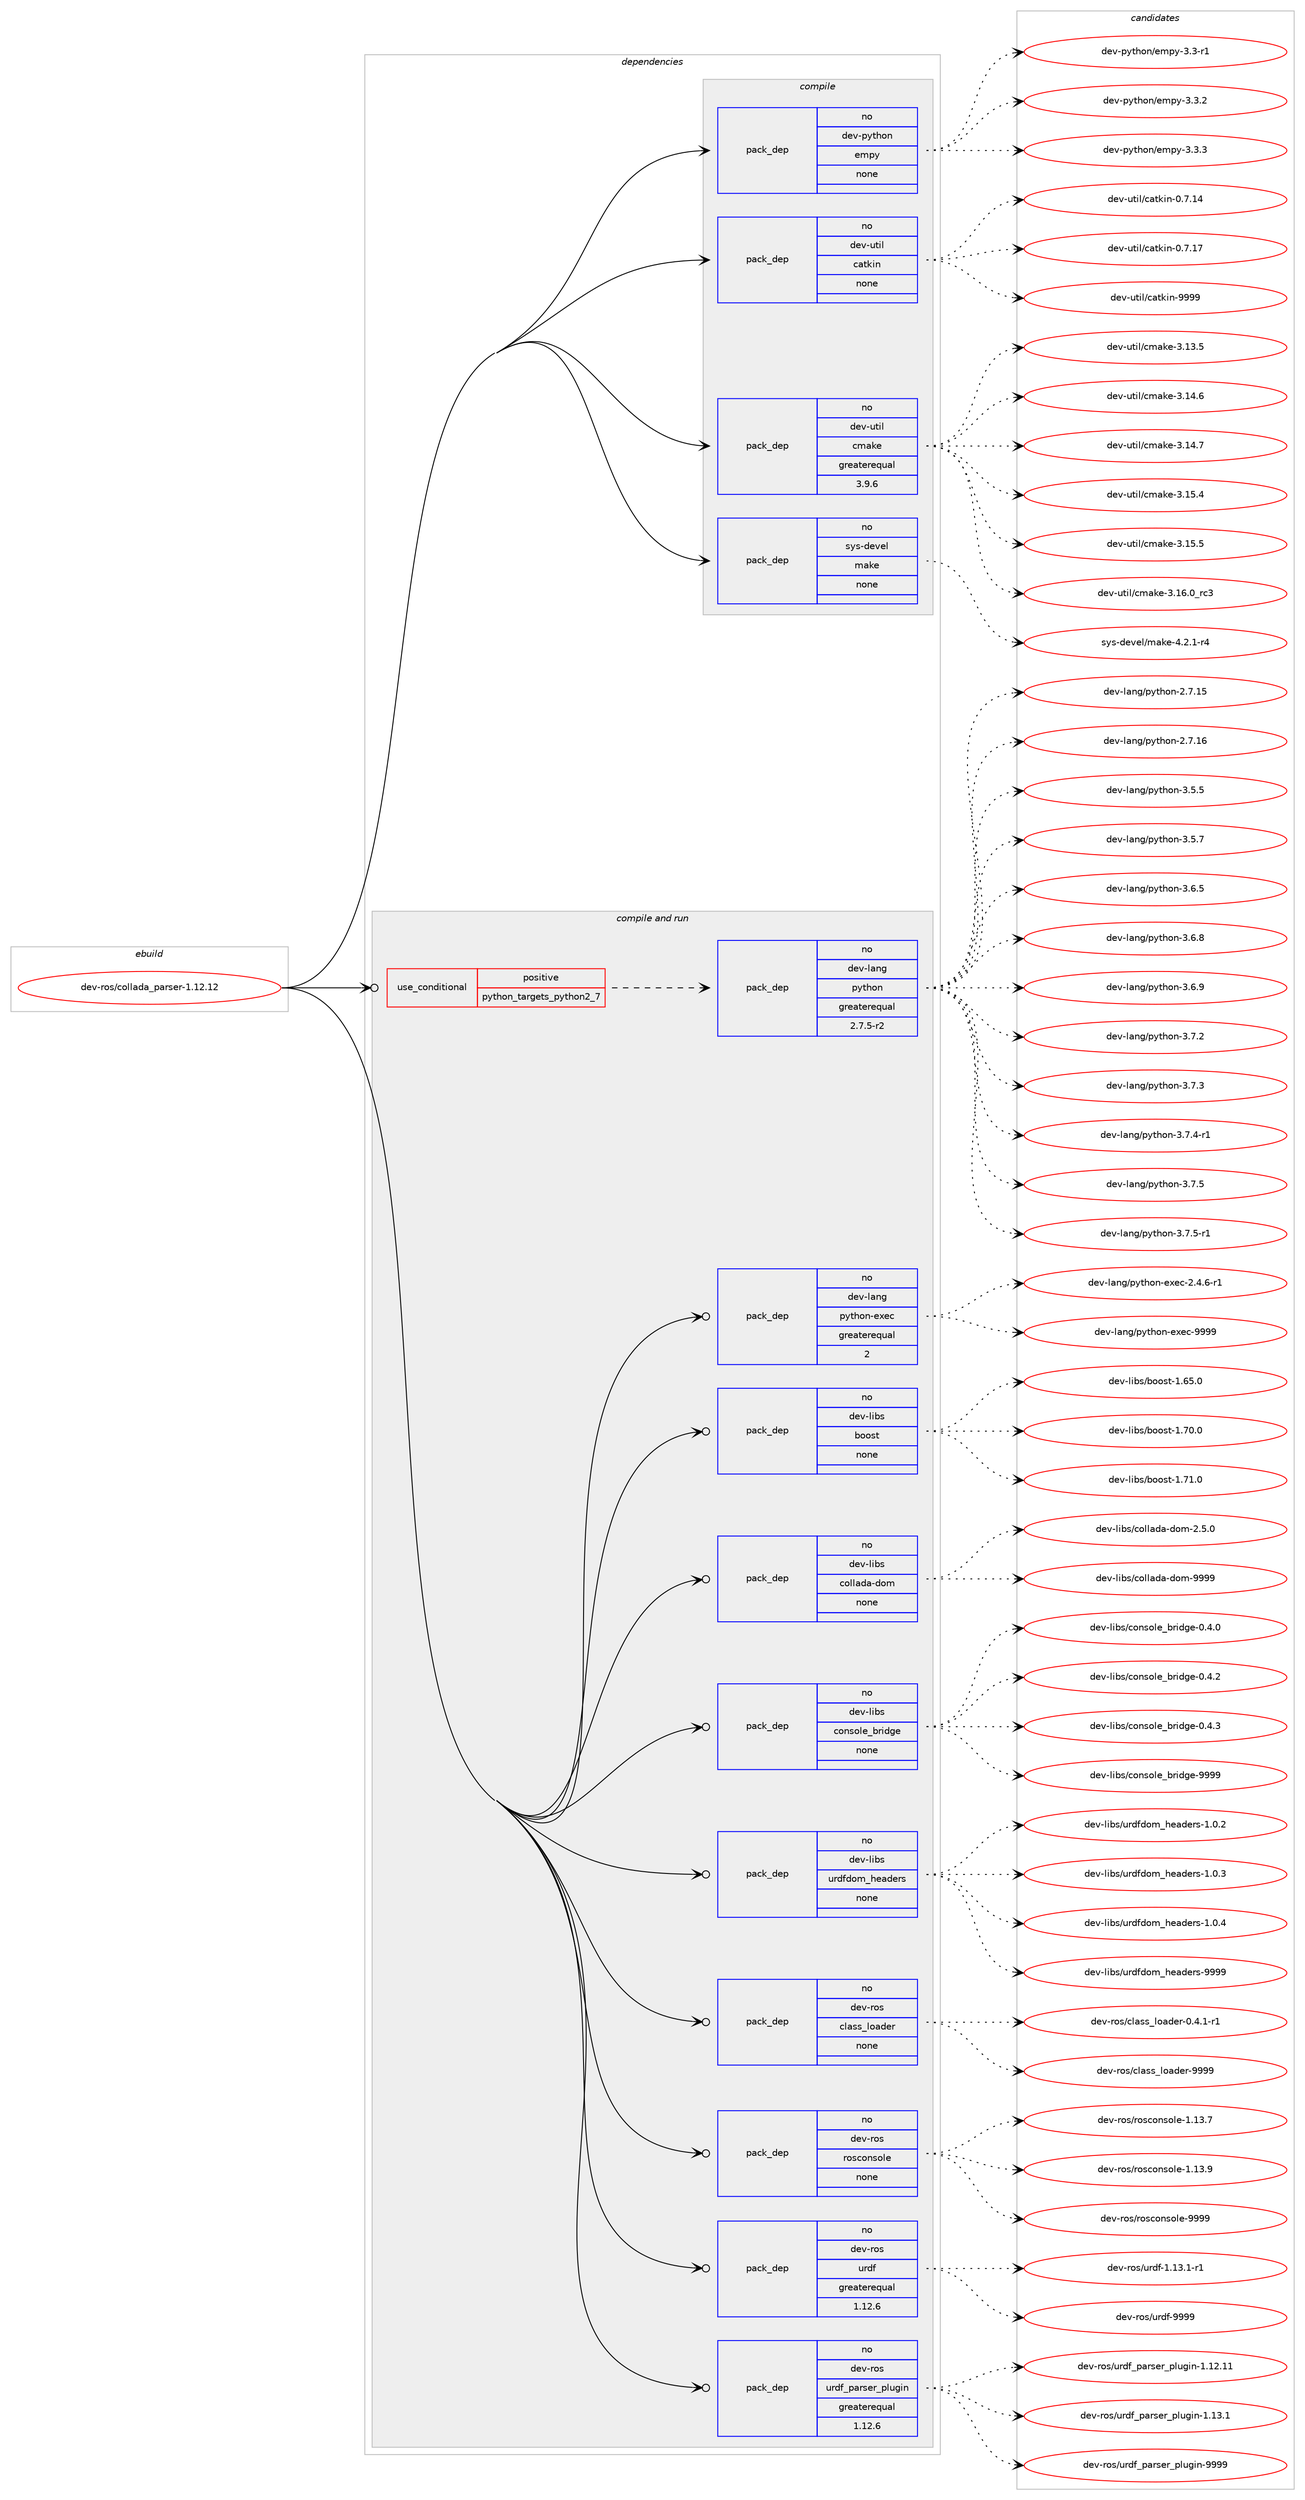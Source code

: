 digraph prolog {

# *************
# Graph options
# *************

newrank=true;
concentrate=true;
compound=true;
graph [rankdir=LR,fontname=Helvetica,fontsize=10,ranksep=1.5];#, ranksep=2.5, nodesep=0.2];
edge  [arrowhead=vee];
node  [fontname=Helvetica,fontsize=10];

# **********
# The ebuild
# **********

subgraph cluster_leftcol {
color=gray;
rank=same;
label=<<i>ebuild</i>>;
id [label="dev-ros/collada_parser-1.12.12", color=red, width=4, href="../dev-ros/collada_parser-1.12.12.svg"];
}

# ****************
# The dependencies
# ****************

subgraph cluster_midcol {
color=gray;
label=<<i>dependencies</i>>;
subgraph cluster_compile {
fillcolor="#eeeeee";
style=filled;
label=<<i>compile</i>>;
subgraph pack484892 {
dependency649669 [label=<<TABLE BORDER="0" CELLBORDER="1" CELLSPACING="0" CELLPADDING="4" WIDTH="220"><TR><TD ROWSPAN="6" CELLPADDING="30">pack_dep</TD></TR><TR><TD WIDTH="110">no</TD></TR><TR><TD>dev-python</TD></TR><TR><TD>empy</TD></TR><TR><TD>none</TD></TR><TR><TD></TD></TR></TABLE>>, shape=none, color=blue];
}
id:e -> dependency649669:w [weight=20,style="solid",arrowhead="vee"];
subgraph pack484893 {
dependency649670 [label=<<TABLE BORDER="0" CELLBORDER="1" CELLSPACING="0" CELLPADDING="4" WIDTH="220"><TR><TD ROWSPAN="6" CELLPADDING="30">pack_dep</TD></TR><TR><TD WIDTH="110">no</TD></TR><TR><TD>dev-util</TD></TR><TR><TD>catkin</TD></TR><TR><TD>none</TD></TR><TR><TD></TD></TR></TABLE>>, shape=none, color=blue];
}
id:e -> dependency649670:w [weight=20,style="solid",arrowhead="vee"];
subgraph pack484894 {
dependency649671 [label=<<TABLE BORDER="0" CELLBORDER="1" CELLSPACING="0" CELLPADDING="4" WIDTH="220"><TR><TD ROWSPAN="6" CELLPADDING="30">pack_dep</TD></TR><TR><TD WIDTH="110">no</TD></TR><TR><TD>dev-util</TD></TR><TR><TD>cmake</TD></TR><TR><TD>greaterequal</TD></TR><TR><TD>3.9.6</TD></TR></TABLE>>, shape=none, color=blue];
}
id:e -> dependency649671:w [weight=20,style="solid",arrowhead="vee"];
subgraph pack484895 {
dependency649672 [label=<<TABLE BORDER="0" CELLBORDER="1" CELLSPACING="0" CELLPADDING="4" WIDTH="220"><TR><TD ROWSPAN="6" CELLPADDING="30">pack_dep</TD></TR><TR><TD WIDTH="110">no</TD></TR><TR><TD>sys-devel</TD></TR><TR><TD>make</TD></TR><TR><TD>none</TD></TR><TR><TD></TD></TR></TABLE>>, shape=none, color=blue];
}
id:e -> dependency649672:w [weight=20,style="solid",arrowhead="vee"];
}
subgraph cluster_compileandrun {
fillcolor="#eeeeee";
style=filled;
label=<<i>compile and run</i>>;
subgraph cond152871 {
dependency649673 [label=<<TABLE BORDER="0" CELLBORDER="1" CELLSPACING="0" CELLPADDING="4"><TR><TD ROWSPAN="3" CELLPADDING="10">use_conditional</TD></TR><TR><TD>positive</TD></TR><TR><TD>python_targets_python2_7</TD></TR></TABLE>>, shape=none, color=red];
subgraph pack484896 {
dependency649674 [label=<<TABLE BORDER="0" CELLBORDER="1" CELLSPACING="0" CELLPADDING="4" WIDTH="220"><TR><TD ROWSPAN="6" CELLPADDING="30">pack_dep</TD></TR><TR><TD WIDTH="110">no</TD></TR><TR><TD>dev-lang</TD></TR><TR><TD>python</TD></TR><TR><TD>greaterequal</TD></TR><TR><TD>2.7.5-r2</TD></TR></TABLE>>, shape=none, color=blue];
}
dependency649673:e -> dependency649674:w [weight=20,style="dashed",arrowhead="vee"];
}
id:e -> dependency649673:w [weight=20,style="solid",arrowhead="odotvee"];
subgraph pack484897 {
dependency649675 [label=<<TABLE BORDER="0" CELLBORDER="1" CELLSPACING="0" CELLPADDING="4" WIDTH="220"><TR><TD ROWSPAN="6" CELLPADDING="30">pack_dep</TD></TR><TR><TD WIDTH="110">no</TD></TR><TR><TD>dev-lang</TD></TR><TR><TD>python-exec</TD></TR><TR><TD>greaterequal</TD></TR><TR><TD>2</TD></TR></TABLE>>, shape=none, color=blue];
}
id:e -> dependency649675:w [weight=20,style="solid",arrowhead="odotvee"];
subgraph pack484898 {
dependency649676 [label=<<TABLE BORDER="0" CELLBORDER="1" CELLSPACING="0" CELLPADDING="4" WIDTH="220"><TR><TD ROWSPAN="6" CELLPADDING="30">pack_dep</TD></TR><TR><TD WIDTH="110">no</TD></TR><TR><TD>dev-libs</TD></TR><TR><TD>boost</TD></TR><TR><TD>none</TD></TR><TR><TD></TD></TR></TABLE>>, shape=none, color=blue];
}
id:e -> dependency649676:w [weight=20,style="solid",arrowhead="odotvee"];
subgraph pack484899 {
dependency649677 [label=<<TABLE BORDER="0" CELLBORDER="1" CELLSPACING="0" CELLPADDING="4" WIDTH="220"><TR><TD ROWSPAN="6" CELLPADDING="30">pack_dep</TD></TR><TR><TD WIDTH="110">no</TD></TR><TR><TD>dev-libs</TD></TR><TR><TD>collada-dom</TD></TR><TR><TD>none</TD></TR><TR><TD></TD></TR></TABLE>>, shape=none, color=blue];
}
id:e -> dependency649677:w [weight=20,style="solid",arrowhead="odotvee"];
subgraph pack484900 {
dependency649678 [label=<<TABLE BORDER="0" CELLBORDER="1" CELLSPACING="0" CELLPADDING="4" WIDTH="220"><TR><TD ROWSPAN="6" CELLPADDING="30">pack_dep</TD></TR><TR><TD WIDTH="110">no</TD></TR><TR><TD>dev-libs</TD></TR><TR><TD>console_bridge</TD></TR><TR><TD>none</TD></TR><TR><TD></TD></TR></TABLE>>, shape=none, color=blue];
}
id:e -> dependency649678:w [weight=20,style="solid",arrowhead="odotvee"];
subgraph pack484901 {
dependency649679 [label=<<TABLE BORDER="0" CELLBORDER="1" CELLSPACING="0" CELLPADDING="4" WIDTH="220"><TR><TD ROWSPAN="6" CELLPADDING="30">pack_dep</TD></TR><TR><TD WIDTH="110">no</TD></TR><TR><TD>dev-libs</TD></TR><TR><TD>urdfdom_headers</TD></TR><TR><TD>none</TD></TR><TR><TD></TD></TR></TABLE>>, shape=none, color=blue];
}
id:e -> dependency649679:w [weight=20,style="solid",arrowhead="odotvee"];
subgraph pack484902 {
dependency649680 [label=<<TABLE BORDER="0" CELLBORDER="1" CELLSPACING="0" CELLPADDING="4" WIDTH="220"><TR><TD ROWSPAN="6" CELLPADDING="30">pack_dep</TD></TR><TR><TD WIDTH="110">no</TD></TR><TR><TD>dev-ros</TD></TR><TR><TD>class_loader</TD></TR><TR><TD>none</TD></TR><TR><TD></TD></TR></TABLE>>, shape=none, color=blue];
}
id:e -> dependency649680:w [weight=20,style="solid",arrowhead="odotvee"];
subgraph pack484903 {
dependency649681 [label=<<TABLE BORDER="0" CELLBORDER="1" CELLSPACING="0" CELLPADDING="4" WIDTH="220"><TR><TD ROWSPAN="6" CELLPADDING="30">pack_dep</TD></TR><TR><TD WIDTH="110">no</TD></TR><TR><TD>dev-ros</TD></TR><TR><TD>rosconsole</TD></TR><TR><TD>none</TD></TR><TR><TD></TD></TR></TABLE>>, shape=none, color=blue];
}
id:e -> dependency649681:w [weight=20,style="solid",arrowhead="odotvee"];
subgraph pack484904 {
dependency649682 [label=<<TABLE BORDER="0" CELLBORDER="1" CELLSPACING="0" CELLPADDING="4" WIDTH="220"><TR><TD ROWSPAN="6" CELLPADDING="30">pack_dep</TD></TR><TR><TD WIDTH="110">no</TD></TR><TR><TD>dev-ros</TD></TR><TR><TD>urdf</TD></TR><TR><TD>greaterequal</TD></TR><TR><TD>1.12.6</TD></TR></TABLE>>, shape=none, color=blue];
}
id:e -> dependency649682:w [weight=20,style="solid",arrowhead="odotvee"];
subgraph pack484905 {
dependency649683 [label=<<TABLE BORDER="0" CELLBORDER="1" CELLSPACING="0" CELLPADDING="4" WIDTH="220"><TR><TD ROWSPAN="6" CELLPADDING="30">pack_dep</TD></TR><TR><TD WIDTH="110">no</TD></TR><TR><TD>dev-ros</TD></TR><TR><TD>urdf_parser_plugin</TD></TR><TR><TD>greaterequal</TD></TR><TR><TD>1.12.6</TD></TR></TABLE>>, shape=none, color=blue];
}
id:e -> dependency649683:w [weight=20,style="solid",arrowhead="odotvee"];
}
subgraph cluster_run {
fillcolor="#eeeeee";
style=filled;
label=<<i>run</i>>;
}
}

# **************
# The candidates
# **************

subgraph cluster_choices {
rank=same;
color=gray;
label=<<i>candidates</i>>;

subgraph choice484892 {
color=black;
nodesep=1;
choice1001011184511212111610411111047101109112121455146514511449 [label="dev-python/empy-3.3-r1", color=red, width=4,href="../dev-python/empy-3.3-r1.svg"];
choice1001011184511212111610411111047101109112121455146514650 [label="dev-python/empy-3.3.2", color=red, width=4,href="../dev-python/empy-3.3.2.svg"];
choice1001011184511212111610411111047101109112121455146514651 [label="dev-python/empy-3.3.3", color=red, width=4,href="../dev-python/empy-3.3.3.svg"];
dependency649669:e -> choice1001011184511212111610411111047101109112121455146514511449:w [style=dotted,weight="100"];
dependency649669:e -> choice1001011184511212111610411111047101109112121455146514650:w [style=dotted,weight="100"];
dependency649669:e -> choice1001011184511212111610411111047101109112121455146514651:w [style=dotted,weight="100"];
}
subgraph choice484893 {
color=black;
nodesep=1;
choice1001011184511711610510847999711610710511045484655464952 [label="dev-util/catkin-0.7.14", color=red, width=4,href="../dev-util/catkin-0.7.14.svg"];
choice1001011184511711610510847999711610710511045484655464955 [label="dev-util/catkin-0.7.17", color=red, width=4,href="../dev-util/catkin-0.7.17.svg"];
choice100101118451171161051084799971161071051104557575757 [label="dev-util/catkin-9999", color=red, width=4,href="../dev-util/catkin-9999.svg"];
dependency649670:e -> choice1001011184511711610510847999711610710511045484655464952:w [style=dotted,weight="100"];
dependency649670:e -> choice1001011184511711610510847999711610710511045484655464955:w [style=dotted,weight="100"];
dependency649670:e -> choice100101118451171161051084799971161071051104557575757:w [style=dotted,weight="100"];
}
subgraph choice484894 {
color=black;
nodesep=1;
choice1001011184511711610510847991099710710145514649514653 [label="dev-util/cmake-3.13.5", color=red, width=4,href="../dev-util/cmake-3.13.5.svg"];
choice1001011184511711610510847991099710710145514649524654 [label="dev-util/cmake-3.14.6", color=red, width=4,href="../dev-util/cmake-3.14.6.svg"];
choice1001011184511711610510847991099710710145514649524655 [label="dev-util/cmake-3.14.7", color=red, width=4,href="../dev-util/cmake-3.14.7.svg"];
choice1001011184511711610510847991099710710145514649534652 [label="dev-util/cmake-3.15.4", color=red, width=4,href="../dev-util/cmake-3.15.4.svg"];
choice1001011184511711610510847991099710710145514649534653 [label="dev-util/cmake-3.15.5", color=red, width=4,href="../dev-util/cmake-3.15.5.svg"];
choice1001011184511711610510847991099710710145514649544648951149951 [label="dev-util/cmake-3.16.0_rc3", color=red, width=4,href="../dev-util/cmake-3.16.0_rc3.svg"];
dependency649671:e -> choice1001011184511711610510847991099710710145514649514653:w [style=dotted,weight="100"];
dependency649671:e -> choice1001011184511711610510847991099710710145514649524654:w [style=dotted,weight="100"];
dependency649671:e -> choice1001011184511711610510847991099710710145514649524655:w [style=dotted,weight="100"];
dependency649671:e -> choice1001011184511711610510847991099710710145514649534652:w [style=dotted,weight="100"];
dependency649671:e -> choice1001011184511711610510847991099710710145514649534653:w [style=dotted,weight="100"];
dependency649671:e -> choice1001011184511711610510847991099710710145514649544648951149951:w [style=dotted,weight="100"];
}
subgraph choice484895 {
color=black;
nodesep=1;
choice1151211154510010111810110847109971071014552465046494511452 [label="sys-devel/make-4.2.1-r4", color=red, width=4,href="../sys-devel/make-4.2.1-r4.svg"];
dependency649672:e -> choice1151211154510010111810110847109971071014552465046494511452:w [style=dotted,weight="100"];
}
subgraph choice484896 {
color=black;
nodesep=1;
choice10010111845108971101034711212111610411111045504655464953 [label="dev-lang/python-2.7.15", color=red, width=4,href="../dev-lang/python-2.7.15.svg"];
choice10010111845108971101034711212111610411111045504655464954 [label="dev-lang/python-2.7.16", color=red, width=4,href="../dev-lang/python-2.7.16.svg"];
choice100101118451089711010347112121116104111110455146534653 [label="dev-lang/python-3.5.5", color=red, width=4,href="../dev-lang/python-3.5.5.svg"];
choice100101118451089711010347112121116104111110455146534655 [label="dev-lang/python-3.5.7", color=red, width=4,href="../dev-lang/python-3.5.7.svg"];
choice100101118451089711010347112121116104111110455146544653 [label="dev-lang/python-3.6.5", color=red, width=4,href="../dev-lang/python-3.6.5.svg"];
choice100101118451089711010347112121116104111110455146544656 [label="dev-lang/python-3.6.8", color=red, width=4,href="../dev-lang/python-3.6.8.svg"];
choice100101118451089711010347112121116104111110455146544657 [label="dev-lang/python-3.6.9", color=red, width=4,href="../dev-lang/python-3.6.9.svg"];
choice100101118451089711010347112121116104111110455146554650 [label="dev-lang/python-3.7.2", color=red, width=4,href="../dev-lang/python-3.7.2.svg"];
choice100101118451089711010347112121116104111110455146554651 [label="dev-lang/python-3.7.3", color=red, width=4,href="../dev-lang/python-3.7.3.svg"];
choice1001011184510897110103471121211161041111104551465546524511449 [label="dev-lang/python-3.7.4-r1", color=red, width=4,href="../dev-lang/python-3.7.4-r1.svg"];
choice100101118451089711010347112121116104111110455146554653 [label="dev-lang/python-3.7.5", color=red, width=4,href="../dev-lang/python-3.7.5.svg"];
choice1001011184510897110103471121211161041111104551465546534511449 [label="dev-lang/python-3.7.5-r1", color=red, width=4,href="../dev-lang/python-3.7.5-r1.svg"];
dependency649674:e -> choice10010111845108971101034711212111610411111045504655464953:w [style=dotted,weight="100"];
dependency649674:e -> choice10010111845108971101034711212111610411111045504655464954:w [style=dotted,weight="100"];
dependency649674:e -> choice100101118451089711010347112121116104111110455146534653:w [style=dotted,weight="100"];
dependency649674:e -> choice100101118451089711010347112121116104111110455146534655:w [style=dotted,weight="100"];
dependency649674:e -> choice100101118451089711010347112121116104111110455146544653:w [style=dotted,weight="100"];
dependency649674:e -> choice100101118451089711010347112121116104111110455146544656:w [style=dotted,weight="100"];
dependency649674:e -> choice100101118451089711010347112121116104111110455146544657:w [style=dotted,weight="100"];
dependency649674:e -> choice100101118451089711010347112121116104111110455146554650:w [style=dotted,weight="100"];
dependency649674:e -> choice100101118451089711010347112121116104111110455146554651:w [style=dotted,weight="100"];
dependency649674:e -> choice1001011184510897110103471121211161041111104551465546524511449:w [style=dotted,weight="100"];
dependency649674:e -> choice100101118451089711010347112121116104111110455146554653:w [style=dotted,weight="100"];
dependency649674:e -> choice1001011184510897110103471121211161041111104551465546534511449:w [style=dotted,weight="100"];
}
subgraph choice484897 {
color=black;
nodesep=1;
choice10010111845108971101034711212111610411111045101120101994550465246544511449 [label="dev-lang/python-exec-2.4.6-r1", color=red, width=4,href="../dev-lang/python-exec-2.4.6-r1.svg"];
choice10010111845108971101034711212111610411111045101120101994557575757 [label="dev-lang/python-exec-9999", color=red, width=4,href="../dev-lang/python-exec-9999.svg"];
dependency649675:e -> choice10010111845108971101034711212111610411111045101120101994550465246544511449:w [style=dotted,weight="100"];
dependency649675:e -> choice10010111845108971101034711212111610411111045101120101994557575757:w [style=dotted,weight="100"];
}
subgraph choice484898 {
color=black;
nodesep=1;
choice1001011184510810598115479811111111511645494654534648 [label="dev-libs/boost-1.65.0", color=red, width=4,href="../dev-libs/boost-1.65.0.svg"];
choice1001011184510810598115479811111111511645494655484648 [label="dev-libs/boost-1.70.0", color=red, width=4,href="../dev-libs/boost-1.70.0.svg"];
choice1001011184510810598115479811111111511645494655494648 [label="dev-libs/boost-1.71.0", color=red, width=4,href="../dev-libs/boost-1.71.0.svg"];
dependency649676:e -> choice1001011184510810598115479811111111511645494654534648:w [style=dotted,weight="100"];
dependency649676:e -> choice1001011184510810598115479811111111511645494655484648:w [style=dotted,weight="100"];
dependency649676:e -> choice1001011184510810598115479811111111511645494655494648:w [style=dotted,weight="100"];
}
subgraph choice484899 {
color=black;
nodesep=1;
choice10010111845108105981154799111108108971009745100111109455046534648 [label="dev-libs/collada-dom-2.5.0", color=red, width=4,href="../dev-libs/collada-dom-2.5.0.svg"];
choice100101118451081059811547991111081089710097451001111094557575757 [label="dev-libs/collada-dom-9999", color=red, width=4,href="../dev-libs/collada-dom-9999.svg"];
dependency649677:e -> choice10010111845108105981154799111108108971009745100111109455046534648:w [style=dotted,weight="100"];
dependency649677:e -> choice100101118451081059811547991111081089710097451001111094557575757:w [style=dotted,weight="100"];
}
subgraph choice484900 {
color=black;
nodesep=1;
choice100101118451081059811547991111101151111081019598114105100103101454846524648 [label="dev-libs/console_bridge-0.4.0", color=red, width=4,href="../dev-libs/console_bridge-0.4.0.svg"];
choice100101118451081059811547991111101151111081019598114105100103101454846524650 [label="dev-libs/console_bridge-0.4.2", color=red, width=4,href="../dev-libs/console_bridge-0.4.2.svg"];
choice100101118451081059811547991111101151111081019598114105100103101454846524651 [label="dev-libs/console_bridge-0.4.3", color=red, width=4,href="../dev-libs/console_bridge-0.4.3.svg"];
choice1001011184510810598115479911111011511110810195981141051001031014557575757 [label="dev-libs/console_bridge-9999", color=red, width=4,href="../dev-libs/console_bridge-9999.svg"];
dependency649678:e -> choice100101118451081059811547991111101151111081019598114105100103101454846524648:w [style=dotted,weight="100"];
dependency649678:e -> choice100101118451081059811547991111101151111081019598114105100103101454846524650:w [style=dotted,weight="100"];
dependency649678:e -> choice100101118451081059811547991111101151111081019598114105100103101454846524651:w [style=dotted,weight="100"];
dependency649678:e -> choice1001011184510810598115479911111011511110810195981141051001031014557575757:w [style=dotted,weight="100"];
}
subgraph choice484901 {
color=black;
nodesep=1;
choice1001011184510810598115471171141001021001111099510410197100101114115454946484650 [label="dev-libs/urdfdom_headers-1.0.2", color=red, width=4,href="../dev-libs/urdfdom_headers-1.0.2.svg"];
choice1001011184510810598115471171141001021001111099510410197100101114115454946484651 [label="dev-libs/urdfdom_headers-1.0.3", color=red, width=4,href="../dev-libs/urdfdom_headers-1.0.3.svg"];
choice1001011184510810598115471171141001021001111099510410197100101114115454946484652 [label="dev-libs/urdfdom_headers-1.0.4", color=red, width=4,href="../dev-libs/urdfdom_headers-1.0.4.svg"];
choice10010111845108105981154711711410010210011110995104101971001011141154557575757 [label="dev-libs/urdfdom_headers-9999", color=red, width=4,href="../dev-libs/urdfdom_headers-9999.svg"];
dependency649679:e -> choice1001011184510810598115471171141001021001111099510410197100101114115454946484650:w [style=dotted,weight="100"];
dependency649679:e -> choice1001011184510810598115471171141001021001111099510410197100101114115454946484651:w [style=dotted,weight="100"];
dependency649679:e -> choice1001011184510810598115471171141001021001111099510410197100101114115454946484652:w [style=dotted,weight="100"];
dependency649679:e -> choice10010111845108105981154711711410010210011110995104101971001011141154557575757:w [style=dotted,weight="100"];
}
subgraph choice484902 {
color=black;
nodesep=1;
choice1001011184511411111547991089711511595108111971001011144548465246494511449 [label="dev-ros/class_loader-0.4.1-r1", color=red, width=4,href="../dev-ros/class_loader-0.4.1-r1.svg"];
choice1001011184511411111547991089711511595108111971001011144557575757 [label="dev-ros/class_loader-9999", color=red, width=4,href="../dev-ros/class_loader-9999.svg"];
dependency649680:e -> choice1001011184511411111547991089711511595108111971001011144548465246494511449:w [style=dotted,weight="100"];
dependency649680:e -> choice1001011184511411111547991089711511595108111971001011144557575757:w [style=dotted,weight="100"];
}
subgraph choice484903 {
color=black;
nodesep=1;
choice10010111845114111115471141111159911111011511110810145494649514655 [label="dev-ros/rosconsole-1.13.7", color=red, width=4,href="../dev-ros/rosconsole-1.13.7.svg"];
choice10010111845114111115471141111159911111011511110810145494649514657 [label="dev-ros/rosconsole-1.13.9", color=red, width=4,href="../dev-ros/rosconsole-1.13.9.svg"];
choice1001011184511411111547114111115991111101151111081014557575757 [label="dev-ros/rosconsole-9999", color=red, width=4,href="../dev-ros/rosconsole-9999.svg"];
dependency649681:e -> choice10010111845114111115471141111159911111011511110810145494649514655:w [style=dotted,weight="100"];
dependency649681:e -> choice10010111845114111115471141111159911111011511110810145494649514657:w [style=dotted,weight="100"];
dependency649681:e -> choice1001011184511411111547114111115991111101151111081014557575757:w [style=dotted,weight="100"];
}
subgraph choice484904 {
color=black;
nodesep=1;
choice1001011184511411111547117114100102454946495146494511449 [label="dev-ros/urdf-1.13.1-r1", color=red, width=4,href="../dev-ros/urdf-1.13.1-r1.svg"];
choice10010111845114111115471171141001024557575757 [label="dev-ros/urdf-9999", color=red, width=4,href="../dev-ros/urdf-9999.svg"];
dependency649682:e -> choice1001011184511411111547117114100102454946495146494511449:w [style=dotted,weight="100"];
dependency649682:e -> choice10010111845114111115471171141001024557575757:w [style=dotted,weight="100"];
}
subgraph choice484905 {
color=black;
nodesep=1;
choice10010111845114111115471171141001029511297114115101114951121081171031051104549464950464949 [label="dev-ros/urdf_parser_plugin-1.12.11", color=red, width=4,href="../dev-ros/urdf_parser_plugin-1.12.11.svg"];
choice100101118451141111154711711410010295112971141151011149511210811710310511045494649514649 [label="dev-ros/urdf_parser_plugin-1.13.1", color=red, width=4,href="../dev-ros/urdf_parser_plugin-1.13.1.svg"];
choice10010111845114111115471171141001029511297114115101114951121081171031051104557575757 [label="dev-ros/urdf_parser_plugin-9999", color=red, width=4,href="../dev-ros/urdf_parser_plugin-9999.svg"];
dependency649683:e -> choice10010111845114111115471171141001029511297114115101114951121081171031051104549464950464949:w [style=dotted,weight="100"];
dependency649683:e -> choice100101118451141111154711711410010295112971141151011149511210811710310511045494649514649:w [style=dotted,weight="100"];
dependency649683:e -> choice10010111845114111115471171141001029511297114115101114951121081171031051104557575757:w [style=dotted,weight="100"];
}
}

}
